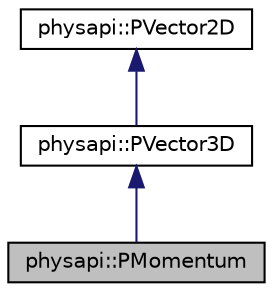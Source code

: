 digraph "physapi::PMomentum"
{
 // LATEX_PDF_SIZE
  edge [fontname="Helvetica",fontsize="10",labelfontname="Helvetica",labelfontsize="10"];
  node [fontname="Helvetica",fontsize="10",shape=record];
  Node1 [label="physapi::PMomentum",height=0.2,width=0.4,color="black", fillcolor="grey75", style="filled", fontcolor="black",tooltip="This class represents a momentum vector."];
  Node2 -> Node1 [dir="back",color="midnightblue",fontsize="10",style="solid"];
  Node2 [label="physapi::PVector3D",height=0.2,width=0.4,color="black", fillcolor="white", style="filled",URL="$classphysapi_1_1_p_vector3_d.html",tooltip="This class represents a vector in the XYZ space."];
  Node3 -> Node2 [dir="back",color="midnightblue",fontsize="10",style="solid"];
  Node3 [label="physapi::PVector2D",height=0.2,width=0.4,color="black", fillcolor="white", style="filled",URL="$classphysapi_1_1_p_vector2_d.html",tooltip="This class represents a vector in the XY plane."];
}
